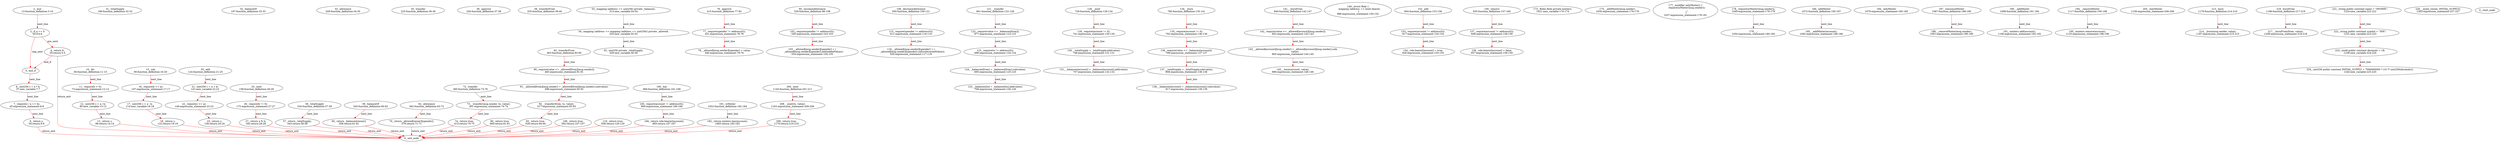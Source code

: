 digraph  {
13 [label="2_ mul\n13-function_definition-3-10", type_label=function_definition];
30 [label="3_ if_a == 0\n30-if-4-6", type_label=if];
1295 [label="3_ end_if", type_label=end_if];
35 [label="4_ return 0;\n35-return-5-5", type_label=return];
37 [label="6_ uint256 c = a * b;\n37-new_variable-7-7", type_label=new_variable];
45 [label="7_ require(c / a == b);\n45-expression_statement-8-8", type_label=expression_statement];
54 [label="8_ return c;\n54-return-9-9", type_label=return];
56 [label="10_ div\n56-function_definition-11-15", type_label=function_definition];
73 [label="11_ require(b > 0);\n73-expression_statement-12-12", type_label=expression_statement];
80 [label="12_ uint256 c = a / b;\n80-new_variable-13-13", type_label=new_variable];
88 [label="13_ return c;\n88-return-14-14", type_label=return];
90 [label="15_ sub\n90-function_definition-16-20", type_label=function_definition];
107 [label="16_ require(b <= a);\n107-expression_statement-17-17", type_label=expression_statement];
114 [label="17_ uint256 c = a - b;\n114-new_variable-18-18", type_label=new_variable];
122 [label="18_ return c;\n122-return-19-19", type_label=return];
124 [label="20_ add\n124-function_definition-21-25", type_label=function_definition];
141 [label="21_ uint256 c = a + b;\n141-new_variable-22-22", type_label=new_variable];
149 [label="22_ require(c >= a);\n149-expression_statement-23-23", type_label=expression_statement];
156 [label="23_ return c;\n156-return-24-24", type_label=return];
158 [label="25_ mod\n158-function_definition-26-29", type_label=function_definition];
175 [label="26_ require(b != 0);\n175-expression_statement-27-27", type_label=expression_statement];
182 [label="27_ return a % b;\n182-return-28-28", type_label=return];
189 [label="31_ totalSupply\n189-function_definition-32-32", type_label=function_definition];
197 [label="32_ balanceOf\n197-function_definition-33-33", type_label=function_definition];
209 [label="33_ allowance\n209-function_definition-34-35", type_label=function_definition];
225 [label="35_ transfer\n225-function_definition-36-36", type_label=function_definition];
240 [label="36_ approve\n240-function_definition-37-38", type_label=function_definition];
255 [label="38_ transferFrom\n255-function_definition-39-40", type_label=function_definition];
313 [label="53_ mapping (address => uint256) private _balances;\n313-new_variable-54-54", type_label=new_variable];
320 [label="54_ mapping (address => mapping (address => uint256)) private _allowed;\n320-new_variable-55-55", type_label=new_variable];
329 [label="55_ uint256 private _totalSupply;\n329-new_variable-56-56", type_label=new_variable];
334 [label="56_ totalSupply\n334-function_definition-57-59", type_label=function_definition];
343 [label="57_ return _totalSupply;\n343-return-58-58", type_label=return];
345 [label="59_ balanceOf\n345-function_definition-60-62", type_label=function_definition];
358 [label="60_ return _balances[owner];\n358-return-61-61", type_label=return];
362 [label="62_ allowance\n362-function_definition-63-72", type_label=function_definition];
379 [label="70_ return _allowed[owner][spender];\n379-return-71-71", type_label=return];
385 [label="72_ transfer\n385-function_definition-73-76", type_label=function_definition];
401 [label="73_ _transfer(msg.sender, to, value);\n401-expression_statement-74-74", type_label=expression_statement];
412 [label="74_ return true;\n412-return-75-75", type_label=return];
415 [label="76_ approve\n415-function_definition-77-82", type_label=function_definition];
431 [label="77_ require(spender != address(0));\n431-expression_statement-78-78", type_label=expression_statement];
440 [label="78_ _allowed[msg.sender][spender] = value;\n440-expression_statement-79-79", type_label=expression_statement];
460 [label="80_ return true;\n460-return-81-81", type_label=return];
463 [label="82_ transferFrom\n463-function_definition-83-95", type_label=function_definition];
483 [label="90_ require(value <= _allowed[from][msg.sender]);\n483-expression_statement-91-91", type_label=expression_statement];
496 [label="91_ _allowed[from][msg.sender] = _allowed[from][msg.sender].sub(value);\n496-expression_statement-92-92", type_label=expression_statement];
517 [label="92_ _transfer(from, to, value);\n517-expression_statement-93-93", type_label=expression_statement];
526 [label="93_ return true;\n526-return-94-94", type_label=return];
529 [label="95_ increaseAllowance\n529-function_definition-96-108", type_label=function_definition];
545 [label="102_ require(spender != address(0));\n545-expression_statement-103-103", type_label=expression_statement];
554 [label="103_ _allowed[msg.sender][spender] = (\n    _allowed[msg.sender][spender].add(addedValue));\n554-expression_statement-104-105", type_label=expression_statement];
592 [label="106_ return true;\n592-return-107-107", type_label=return];
595 [label="108_ decreaseAllowance\n595-function_definition-109-121", type_label=function_definition];
611 [label="115_ require(spender != address(0));\n611-expression_statement-116-116", type_label=expression_statement];
620 [label="116_ _allowed[msg.sender][spender] = (\n    _allowed[msg.sender][spender].sub(subtractedValue));\n620-expression_statement-117-118", type_label=expression_statement];
658 [label="119_ return true;\n658-return-120-120", type_label=return];
661 [label="121_ _transfer\n661-function_definition-122-128", type_label=function_definition];
677 [label="122_ require(value <= _balances[from]);\n677-expression_statement-123-123", type_label=expression_statement];
686 [label="123_ require(to != address(0));\n686-expression_statement-124-124", type_label=expression_statement];
695 [label="124_ _balances[from] = _balances[from].sub(value);\n695-expression_statement-125-125", type_label=expression_statement];
708 [label="125_ _balances[to] = _balances[to].add(value);\n708-expression_statement-126-126", type_label=expression_statement];
729 [label="128_ _mint\n729-function_definition-129-134", type_label=function_definition];
741 [label="129_ require(account != 0);\n741-expression_statement-130-130", type_label=expression_statement];
748 [label="130_ _totalSupply = _totalSupply.add(value);\n748-expression_statement-131-131", type_label=expression_statement];
757 [label="131_ _balances[account] = _balances[account].add(value);\n757-expression_statement-132-132", type_label=expression_statement];
780 [label="134_ _burn\n780-function_definition-135-141", type_label=function_definition];
792 [label="135_ require(account != 0);\n792-expression_statement-136-136", type_label=expression_statement];
799 [label="136_ require(value <= _balances[account]);\n799-expression_statement-137-137", type_label=expression_statement];
808 [label="137_ _totalSupply = _totalSupply.sub(value);\n808-expression_statement-138-138", type_label=expression_statement];
817 [label="138_ _balances[account] = _balances[account].sub(value);\n817-expression_statement-139-139", type_label=expression_statement];
840 [label="141_ _burnFrom\n840-function_definition-142-147", type_label=function_definition];
852 [label="142_ require(value <= _allowed[account][msg.sender]);\n852-expression_statement-143-143", type_label=expression_statement];
865 [label="143_ _allowed[account][msg.sender] = _allowed[account][msg.sender].sub(\n      value);\n865-expression_statement-144-145", type_label=expression_statement];
886 [label="145_ _burn(account, value);\n886-expression_statement-146-146", type_label=expression_statement];
896 [label="149_ struct Role {\n    mapping (address => bool) bearer;\n  }\n896-expression_statement-150-152", type_label=expression_statement];
904 [label="152_ add\n904-function_definition-153-156", type_label=function_definition];
917 [label="153_ require(account != address(0));\n917-expression_statement-154-154", type_label=expression_statement];
926 [label="154_ role.bearer[account] = true;\n926-expression_statement-155-155", type_label=expression_statement];
935 [label="156_ remove\n935-function_definition-157-160", type_label=function_definition];
948 [label="157_ require(account != address(0));\n948-expression_statement-158-158", type_label=expression_statement];
957 [label="158_ role.bearer[account] = false;\n957-expression_statement-159-159", type_label=expression_statement];
966 [label="160_ has\n966-function_definition-161-168", type_label=function_definition];
984 [label="165_ require(account != address(0));\n984-expression_statement-166-166", type_label=expression_statement];
993 [label="166_ return role.bearer[account];\n993-return-167-167", type_label=return];
1021 [label="173_ Roles.Role private minters;\n1021-new_variable-174-174", type_label=new_variable];
1030 [label="175_ _addMinter(msg.sender);\n1030-expression_statement-176-176", type_label=expression_statement];
1037 [label="177_ modifier onlyMinter() {\n    require(isMinter(msg.sender));\n    _;\n  }\n1037-expression_statement-178-181", type_label=expression_statement];
1040 [label="178_ require(isMinter(msg.sender));\n1040-expression_statement-179-179", type_label=expression_statement];
1050 [label="179_ _;\n1050-expression_statement-180-180", type_label=expression_statement];
1052 [label="181_ isMinter\n1052-function_definition-182-184", type_label=function_definition];
1065 [label="182_ return minters.has(account);\n1065-return-183-183", type_label=return];
1072 [label="184_ addMinter\n1072-function_definition-185-187", type_label=function_definition];
1079 [label="184_ onlyMinter\n1079-expression_statement-185-185", type_label=expression_statement];
1082 [label="185_ _addMinter(account);\n1082-expression_statement-186-186", type_label=expression_statement];
1087 [label="187_ renounceMinter\n1087-function_definition-188-190", type_label=function_definition];
1091 [label="188_ _removeMinter(msg.sender);\n1091-expression_statement-189-189", type_label=expression_statement];
1098 [label="190_ _addMinter\n1098-function_definition-191-194", type_label=function_definition];
1106 [label="191_ minters.add(account);\n1106-expression_statement-192-192", type_label=expression_statement];
1117 [label="194_ _removeMinter\n1117-function_definition-195-198", type_label=function_definition];
1125 [label="195_ minters.remove(account);\n1125-expression_statement-196-196", type_label=expression_statement];
1145 [label="200_ mint\n1145-function_definition-201-211", type_label=function_definition];
1156 [label="205_ onlyMinter\n1156-expression_statement-206-206", type_label=expression_statement];
1163 [label="208_ _mint(to, value);\n1163-expression_statement-209-209", type_label=expression_statement];
1170 [label="209_ return true;\n1170-return-210-210", type_label=return];
1179 [label="213_ burn\n1179-function_definition-214-216", type_label=function_definition];
1187 [label="214_ _burn(msg.sender, value);\n1187-expression_statement-215-215", type_label=expression_statement];
1196 [label="216_ burnFrom\n1196-function_definition-217-219", type_label=function_definition];
1208 [label="217_ _burnFrom(from, value);\n1208-expression_statement-218-218", type_label=expression_statement];
1224 [label="221_ string public constant name = \"INOMIX\";\n1224-new_variable-222-222", type_label=new_variable];
1231 [label="222_ string public constant symbol = \"INX\";\n1231-new_variable-223-223", type_label=new_variable];
1238 [label="223_ uint8 public constant decimals = 18;\n1238-new_variable-224-224", type_label=new_variable];
1244 [label="224_ uint256 public constant INITIAL_SUPPLY = 7000000000 * (10 ** uint256(decimals));\n1244-new_variable-225-225", type_label=new_variable];
1263 [label="226_ _mint(_owner, INITIAL_SUPPLY);\n1263-expression_statement-227-227", type_label=expression_statement];
1 [label="0_ start_node", type_label=start];
2 [label="0_ exit_node", type_label=exit];
13 -> 30  [color=red, controlflow_type=next_line, edge_type=CFG_edge, key=0, label=next_line];
30 -> 35  [color=red, controlflow_type=pos_next, edge_type=CFG_edge, key=0, label=pos_next];
30 -> 1295  [color=red, controlflow_type=neg_next, edge_type=CFG_edge, key=0, label=neg_next];
1295 -> 37  [color=red, controlflow_type=next_line, edge_type=CFG_edge, key=0, label=next_line];
35 -> 1295  [color=red, controlflow_type=end_if, edge_type=CFG_edge, key=0, label=end_if];
35 -> 2  [color=red, controlflow_type=return_exit, edge_type=CFG_edge, key=0, label=return_exit];
37 -> 45  [color=red, controlflow_type=next_line, edge_type=CFG_edge, key=0, label=next_line];
45 -> 54  [color=red, controlflow_type=next_line, edge_type=CFG_edge, key=0, label=next_line];
54 -> 2  [color=red, controlflow_type=return_exit, edge_type=CFG_edge, key=0, label=return_exit];
56 -> 73  [color=red, controlflow_type=next_line, edge_type=CFG_edge, key=0, label=next_line];
73 -> 80  [color=red, controlflow_type=next_line, edge_type=CFG_edge, key=0, label=next_line];
80 -> 88  [color=red, controlflow_type=next_line, edge_type=CFG_edge, key=0, label=next_line];
88 -> 2  [color=red, controlflow_type=return_exit, edge_type=CFG_edge, key=0, label=return_exit];
90 -> 107  [color=red, controlflow_type=next_line, edge_type=CFG_edge, key=0, label=next_line];
107 -> 114  [color=red, controlflow_type=next_line, edge_type=CFG_edge, key=0, label=next_line];
114 -> 122  [color=red, controlflow_type=next_line, edge_type=CFG_edge, key=0, label=next_line];
122 -> 2  [color=red, controlflow_type=return_exit, edge_type=CFG_edge, key=0, label=return_exit];
124 -> 141  [color=red, controlflow_type=next_line, edge_type=CFG_edge, key=0, label=next_line];
141 -> 149  [color=red, controlflow_type=next_line, edge_type=CFG_edge, key=0, label=next_line];
149 -> 156  [color=red, controlflow_type=next_line, edge_type=CFG_edge, key=0, label=next_line];
156 -> 2  [color=red, controlflow_type=return_exit, edge_type=CFG_edge, key=0, label=return_exit];
158 -> 175  [color=red, controlflow_type=next_line, edge_type=CFG_edge, key=0, label=next_line];
175 -> 182  [color=red, controlflow_type=next_line, edge_type=CFG_edge, key=0, label=next_line];
182 -> 2  [color=red, controlflow_type=return_exit, edge_type=CFG_edge, key=0, label=return_exit];
313 -> 320  [color=red, controlflow_type=next_line, edge_type=CFG_edge, key=0, label=next_line];
320 -> 329  [color=red, controlflow_type=next_line, edge_type=CFG_edge, key=0, label=next_line];
334 -> 343  [color=red, controlflow_type=next_line, edge_type=CFG_edge, key=0, label=next_line];
343 -> 2  [color=red, controlflow_type=return_exit, edge_type=CFG_edge, key=0, label=return_exit];
345 -> 358  [color=red, controlflow_type=next_line, edge_type=CFG_edge, key=0, label=next_line];
358 -> 2  [color=red, controlflow_type=return_exit, edge_type=CFG_edge, key=0, label=return_exit];
362 -> 379  [color=red, controlflow_type=next_line, edge_type=CFG_edge, key=0, label=next_line];
379 -> 2  [color=red, controlflow_type=return_exit, edge_type=CFG_edge, key=0, label=return_exit];
385 -> 401  [color=red, controlflow_type=next_line, edge_type=CFG_edge, key=0, label=next_line];
401 -> 412  [color=red, controlflow_type=next_line, edge_type=CFG_edge, key=0, label=next_line];
412 -> 2  [color=red, controlflow_type=return_exit, edge_type=CFG_edge, key=0, label=return_exit];
415 -> 431  [color=red, controlflow_type=next_line, edge_type=CFG_edge, key=0, label=next_line];
431 -> 440  [color=red, controlflow_type=next_line, edge_type=CFG_edge, key=0, label=next_line];
460 -> 2  [color=red, controlflow_type=return_exit, edge_type=CFG_edge, key=0, label=return_exit];
463 -> 483  [color=red, controlflow_type=next_line, edge_type=CFG_edge, key=0, label=next_line];
483 -> 496  [color=red, controlflow_type=next_line, edge_type=CFG_edge, key=0, label=next_line];
496 -> 517  [color=red, controlflow_type=next_line, edge_type=CFG_edge, key=0, label=next_line];
517 -> 526  [color=red, controlflow_type=next_line, edge_type=CFG_edge, key=0, label=next_line];
526 -> 2  [color=red, controlflow_type=return_exit, edge_type=CFG_edge, key=0, label=return_exit];
529 -> 545  [color=red, controlflow_type=next_line, edge_type=CFG_edge, key=0, label=next_line];
545 -> 554  [color=red, controlflow_type=next_line, edge_type=CFG_edge, key=0, label=next_line];
592 -> 2  [color=red, controlflow_type=return_exit, edge_type=CFG_edge, key=0, label=return_exit];
595 -> 611  [color=red, controlflow_type=next_line, edge_type=CFG_edge, key=0, label=next_line];
611 -> 620  [color=red, controlflow_type=next_line, edge_type=CFG_edge, key=0, label=next_line];
658 -> 2  [color=red, controlflow_type=return_exit, edge_type=CFG_edge, key=0, label=return_exit];
661 -> 677  [color=red, controlflow_type=next_line, edge_type=CFG_edge, key=0, label=next_line];
677 -> 686  [color=red, controlflow_type=next_line, edge_type=CFG_edge, key=0, label=next_line];
686 -> 695  [color=red, controlflow_type=next_line, edge_type=CFG_edge, key=0, label=next_line];
695 -> 708  [color=red, controlflow_type=next_line, edge_type=CFG_edge, key=0, label=next_line];
729 -> 741  [color=red, controlflow_type=next_line, edge_type=CFG_edge, key=0, label=next_line];
741 -> 748  [color=red, controlflow_type=next_line, edge_type=CFG_edge, key=0, label=next_line];
748 -> 757  [color=red, controlflow_type=next_line, edge_type=CFG_edge, key=0, label=next_line];
780 -> 792  [color=red, controlflow_type=next_line, edge_type=CFG_edge, key=0, label=next_line];
792 -> 799  [color=red, controlflow_type=next_line, edge_type=CFG_edge, key=0, label=next_line];
799 -> 808  [color=red, controlflow_type=next_line, edge_type=CFG_edge, key=0, label=next_line];
808 -> 817  [color=red, controlflow_type=next_line, edge_type=CFG_edge, key=0, label=next_line];
840 -> 852  [color=red, controlflow_type=next_line, edge_type=CFG_edge, key=0, label=next_line];
852 -> 865  [color=red, controlflow_type=next_line, edge_type=CFG_edge, key=0, label=next_line];
865 -> 886  [color=red, controlflow_type=next_line, edge_type=CFG_edge, key=0, label=next_line];
904 -> 917  [color=red, controlflow_type=next_line, edge_type=CFG_edge, key=0, label=next_line];
917 -> 926  [color=red, controlflow_type=next_line, edge_type=CFG_edge, key=0, label=next_line];
935 -> 948  [color=red, controlflow_type=next_line, edge_type=CFG_edge, key=0, label=next_line];
948 -> 957  [color=red, controlflow_type=next_line, edge_type=CFG_edge, key=0, label=next_line];
966 -> 984  [color=red, controlflow_type=next_line, edge_type=CFG_edge, key=0, label=next_line];
984 -> 993  [color=red, controlflow_type=next_line, edge_type=CFG_edge, key=0, label=next_line];
993 -> 2  [color=red, controlflow_type=return_exit, edge_type=CFG_edge, key=0, label=return_exit];
1040 -> 1050  [color=red, controlflow_type=next_line, edge_type=CFG_edge, key=0, label=next_line];
1052 -> 1065  [color=red, controlflow_type=next_line, edge_type=CFG_edge, key=0, label=next_line];
1065 -> 2  [color=red, controlflow_type=return_exit, edge_type=CFG_edge, key=0, label=return_exit];
1072 -> 1082  [color=red, controlflow_type=next_line, edge_type=CFG_edge, key=0, label=next_line];
1087 -> 1091  [color=red, controlflow_type=next_line, edge_type=CFG_edge, key=0, label=next_line];
1098 -> 1106  [color=red, controlflow_type=next_line, edge_type=CFG_edge, key=0, label=next_line];
1117 -> 1125  [color=red, controlflow_type=next_line, edge_type=CFG_edge, key=0, label=next_line];
1145 -> 1163  [color=red, controlflow_type=next_line, edge_type=CFG_edge, key=0, label=next_line];
1163 -> 1170  [color=red, controlflow_type=next_line, edge_type=CFG_edge, key=0, label=next_line];
1170 -> 2  [color=red, controlflow_type=return_exit, edge_type=CFG_edge, key=0, label=return_exit];
1179 -> 1187  [color=red, controlflow_type=next_line, edge_type=CFG_edge, key=0, label=next_line];
1196 -> 1208  [color=red, controlflow_type=next_line, edge_type=CFG_edge, key=0, label=next_line];
1224 -> 1231  [color=red, controlflow_type=next_line, edge_type=CFG_edge, key=0, label=next_line];
1231 -> 1238  [color=red, controlflow_type=next_line, edge_type=CFG_edge, key=0, label=next_line];
1238 -> 1244  [color=red, controlflow_type=next_line, edge_type=CFG_edge, key=0, label=next_line];
}

